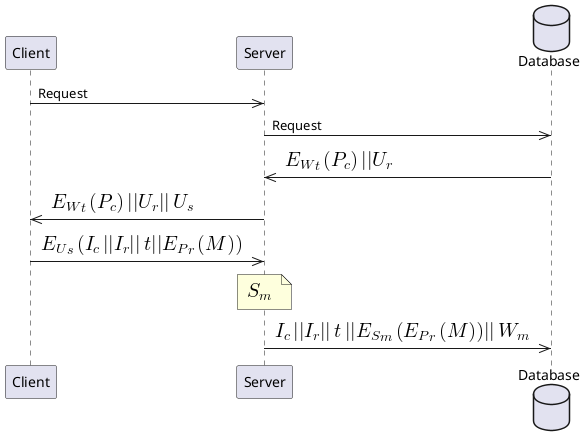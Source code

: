 @startuml
participant Client
participant Server
database Database

Client ->> Server: Request
Server ->> Database: Request
Database ->> Server: <math>E_W_t(P_c) || U_r</math>
Server ->> Client: <math>E_W_t(P_c) || U_r || U_s</math>


Client ->> Server: <math>E_U_s(I_c || I_r || t || E_P_r(M))</math>

note over Server
  <math>S_m</math>
end note

Server ->> Database: <math>I_c || I_r || t || E_S_m(E_P_r(M)) || W_m</math>
@enduml